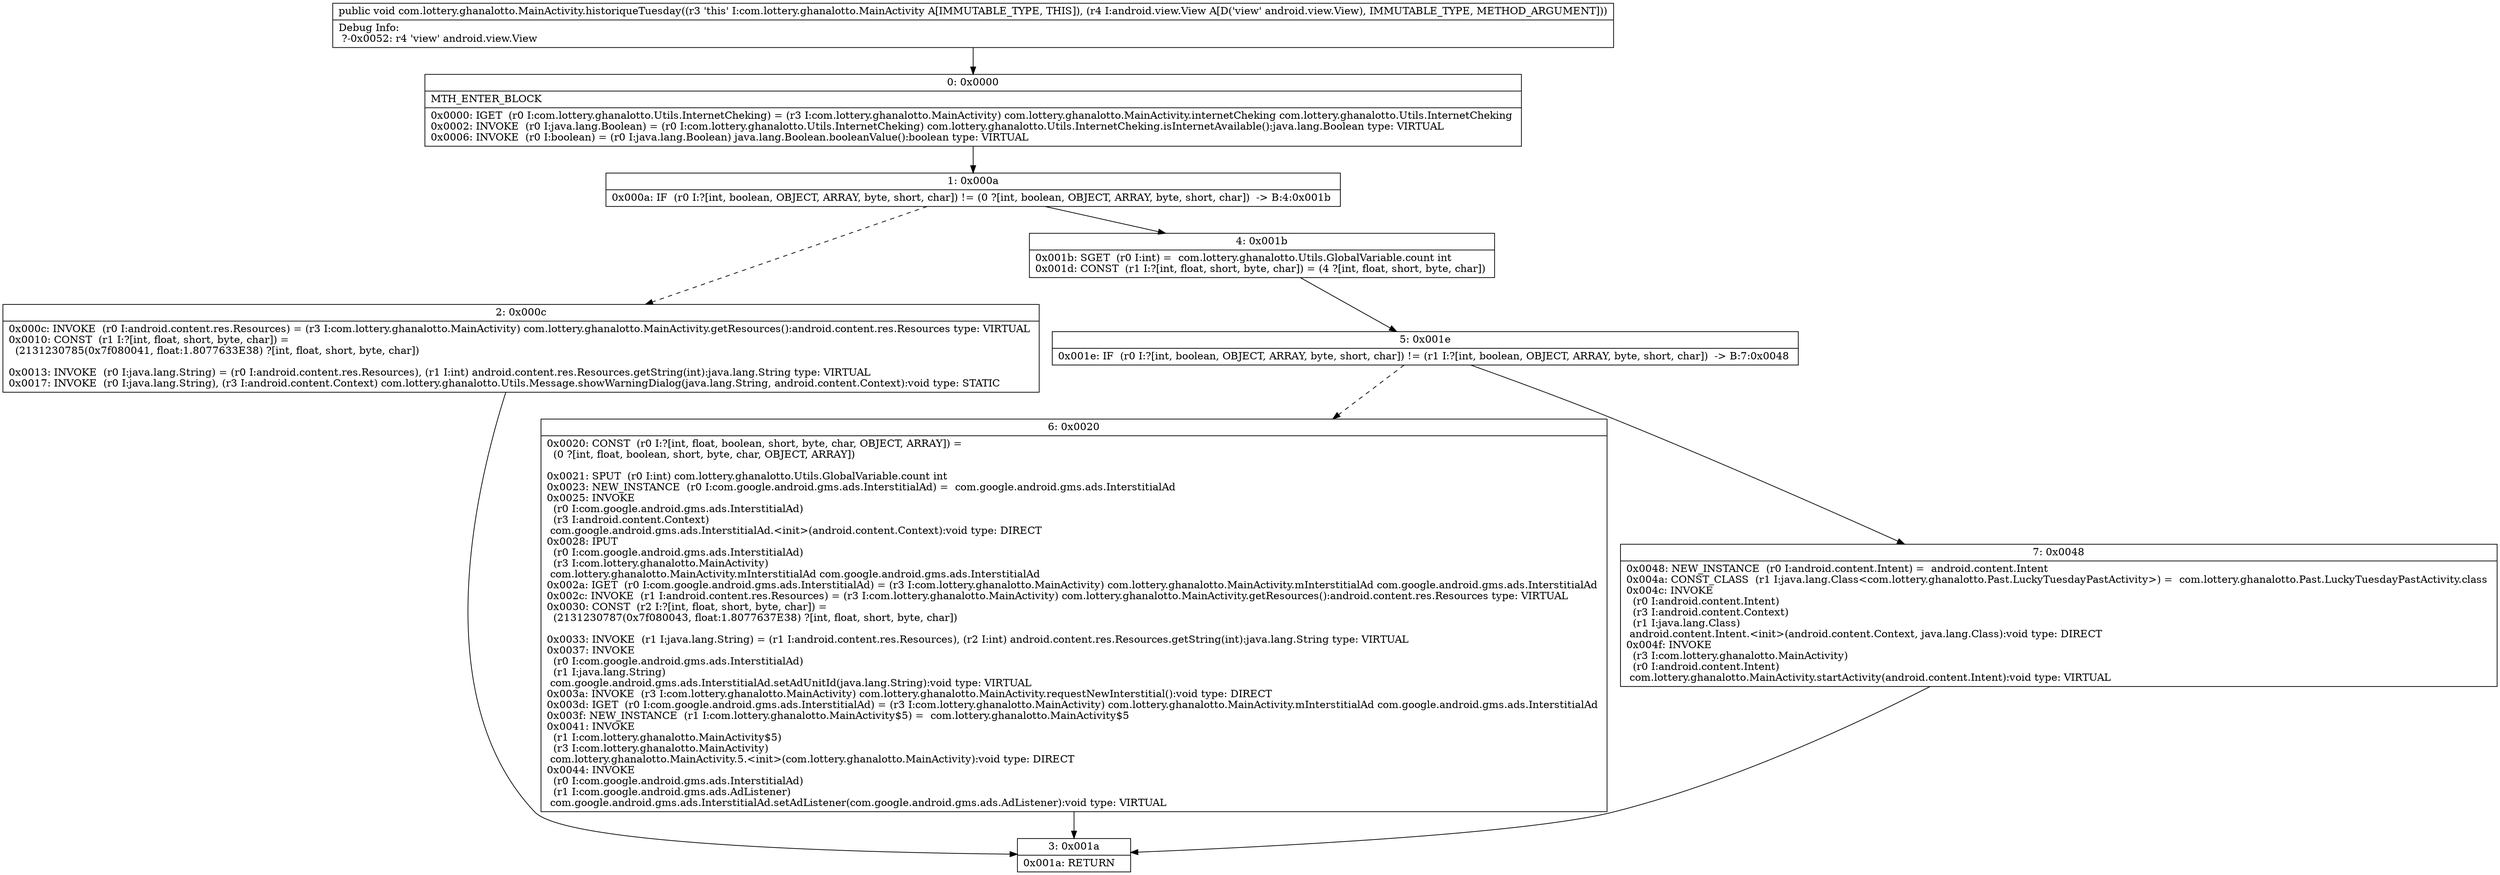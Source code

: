 digraph "CFG forcom.lottery.ghanalotto.MainActivity.historiqueTuesday(Landroid\/view\/View;)V" {
Node_0 [shape=record,label="{0\:\ 0x0000|MTH_ENTER_BLOCK\l|0x0000: IGET  (r0 I:com.lottery.ghanalotto.Utils.InternetCheking) = (r3 I:com.lottery.ghanalotto.MainActivity) com.lottery.ghanalotto.MainActivity.internetCheking com.lottery.ghanalotto.Utils.InternetCheking \l0x0002: INVOKE  (r0 I:java.lang.Boolean) = (r0 I:com.lottery.ghanalotto.Utils.InternetCheking) com.lottery.ghanalotto.Utils.InternetCheking.isInternetAvailable():java.lang.Boolean type: VIRTUAL \l0x0006: INVOKE  (r0 I:boolean) = (r0 I:java.lang.Boolean) java.lang.Boolean.booleanValue():boolean type: VIRTUAL \l}"];
Node_1 [shape=record,label="{1\:\ 0x000a|0x000a: IF  (r0 I:?[int, boolean, OBJECT, ARRAY, byte, short, char]) != (0 ?[int, boolean, OBJECT, ARRAY, byte, short, char])  \-\> B:4:0x001b \l}"];
Node_2 [shape=record,label="{2\:\ 0x000c|0x000c: INVOKE  (r0 I:android.content.res.Resources) = (r3 I:com.lottery.ghanalotto.MainActivity) com.lottery.ghanalotto.MainActivity.getResources():android.content.res.Resources type: VIRTUAL \l0x0010: CONST  (r1 I:?[int, float, short, byte, char]) = \l  (2131230785(0x7f080041, float:1.8077633E38) ?[int, float, short, byte, char])\l \l0x0013: INVOKE  (r0 I:java.lang.String) = (r0 I:android.content.res.Resources), (r1 I:int) android.content.res.Resources.getString(int):java.lang.String type: VIRTUAL \l0x0017: INVOKE  (r0 I:java.lang.String), (r3 I:android.content.Context) com.lottery.ghanalotto.Utils.Message.showWarningDialog(java.lang.String, android.content.Context):void type: STATIC \l}"];
Node_3 [shape=record,label="{3\:\ 0x001a|0x001a: RETURN   \l}"];
Node_4 [shape=record,label="{4\:\ 0x001b|0x001b: SGET  (r0 I:int) =  com.lottery.ghanalotto.Utils.GlobalVariable.count int \l0x001d: CONST  (r1 I:?[int, float, short, byte, char]) = (4 ?[int, float, short, byte, char]) \l}"];
Node_5 [shape=record,label="{5\:\ 0x001e|0x001e: IF  (r0 I:?[int, boolean, OBJECT, ARRAY, byte, short, char]) != (r1 I:?[int, boolean, OBJECT, ARRAY, byte, short, char])  \-\> B:7:0x0048 \l}"];
Node_6 [shape=record,label="{6\:\ 0x0020|0x0020: CONST  (r0 I:?[int, float, boolean, short, byte, char, OBJECT, ARRAY]) = \l  (0 ?[int, float, boolean, short, byte, char, OBJECT, ARRAY])\l \l0x0021: SPUT  (r0 I:int) com.lottery.ghanalotto.Utils.GlobalVariable.count int \l0x0023: NEW_INSTANCE  (r0 I:com.google.android.gms.ads.InterstitialAd) =  com.google.android.gms.ads.InterstitialAd \l0x0025: INVOKE  \l  (r0 I:com.google.android.gms.ads.InterstitialAd)\l  (r3 I:android.content.Context)\l com.google.android.gms.ads.InterstitialAd.\<init\>(android.content.Context):void type: DIRECT \l0x0028: IPUT  \l  (r0 I:com.google.android.gms.ads.InterstitialAd)\l  (r3 I:com.lottery.ghanalotto.MainActivity)\l com.lottery.ghanalotto.MainActivity.mInterstitialAd com.google.android.gms.ads.InterstitialAd \l0x002a: IGET  (r0 I:com.google.android.gms.ads.InterstitialAd) = (r3 I:com.lottery.ghanalotto.MainActivity) com.lottery.ghanalotto.MainActivity.mInterstitialAd com.google.android.gms.ads.InterstitialAd \l0x002c: INVOKE  (r1 I:android.content.res.Resources) = (r3 I:com.lottery.ghanalotto.MainActivity) com.lottery.ghanalotto.MainActivity.getResources():android.content.res.Resources type: VIRTUAL \l0x0030: CONST  (r2 I:?[int, float, short, byte, char]) = \l  (2131230787(0x7f080043, float:1.8077637E38) ?[int, float, short, byte, char])\l \l0x0033: INVOKE  (r1 I:java.lang.String) = (r1 I:android.content.res.Resources), (r2 I:int) android.content.res.Resources.getString(int):java.lang.String type: VIRTUAL \l0x0037: INVOKE  \l  (r0 I:com.google.android.gms.ads.InterstitialAd)\l  (r1 I:java.lang.String)\l com.google.android.gms.ads.InterstitialAd.setAdUnitId(java.lang.String):void type: VIRTUAL \l0x003a: INVOKE  (r3 I:com.lottery.ghanalotto.MainActivity) com.lottery.ghanalotto.MainActivity.requestNewInterstitial():void type: DIRECT \l0x003d: IGET  (r0 I:com.google.android.gms.ads.InterstitialAd) = (r3 I:com.lottery.ghanalotto.MainActivity) com.lottery.ghanalotto.MainActivity.mInterstitialAd com.google.android.gms.ads.InterstitialAd \l0x003f: NEW_INSTANCE  (r1 I:com.lottery.ghanalotto.MainActivity$5) =  com.lottery.ghanalotto.MainActivity$5 \l0x0041: INVOKE  \l  (r1 I:com.lottery.ghanalotto.MainActivity$5)\l  (r3 I:com.lottery.ghanalotto.MainActivity)\l com.lottery.ghanalotto.MainActivity.5.\<init\>(com.lottery.ghanalotto.MainActivity):void type: DIRECT \l0x0044: INVOKE  \l  (r0 I:com.google.android.gms.ads.InterstitialAd)\l  (r1 I:com.google.android.gms.ads.AdListener)\l com.google.android.gms.ads.InterstitialAd.setAdListener(com.google.android.gms.ads.AdListener):void type: VIRTUAL \l}"];
Node_7 [shape=record,label="{7\:\ 0x0048|0x0048: NEW_INSTANCE  (r0 I:android.content.Intent) =  android.content.Intent \l0x004a: CONST_CLASS  (r1 I:java.lang.Class\<com.lottery.ghanalotto.Past.LuckyTuesdayPastActivity\>) =  com.lottery.ghanalotto.Past.LuckyTuesdayPastActivity.class \l0x004c: INVOKE  \l  (r0 I:android.content.Intent)\l  (r3 I:android.content.Context)\l  (r1 I:java.lang.Class)\l android.content.Intent.\<init\>(android.content.Context, java.lang.Class):void type: DIRECT \l0x004f: INVOKE  \l  (r3 I:com.lottery.ghanalotto.MainActivity)\l  (r0 I:android.content.Intent)\l com.lottery.ghanalotto.MainActivity.startActivity(android.content.Intent):void type: VIRTUAL \l}"];
MethodNode[shape=record,label="{public void com.lottery.ghanalotto.MainActivity.historiqueTuesday((r3 'this' I:com.lottery.ghanalotto.MainActivity A[IMMUTABLE_TYPE, THIS]), (r4 I:android.view.View A[D('view' android.view.View), IMMUTABLE_TYPE, METHOD_ARGUMENT]))  | Debug Info:\l  ?\-0x0052: r4 'view' android.view.View\l}"];
MethodNode -> Node_0;
Node_0 -> Node_1;
Node_1 -> Node_2[style=dashed];
Node_1 -> Node_4;
Node_2 -> Node_3;
Node_4 -> Node_5;
Node_5 -> Node_6[style=dashed];
Node_5 -> Node_7;
Node_6 -> Node_3;
Node_7 -> Node_3;
}

